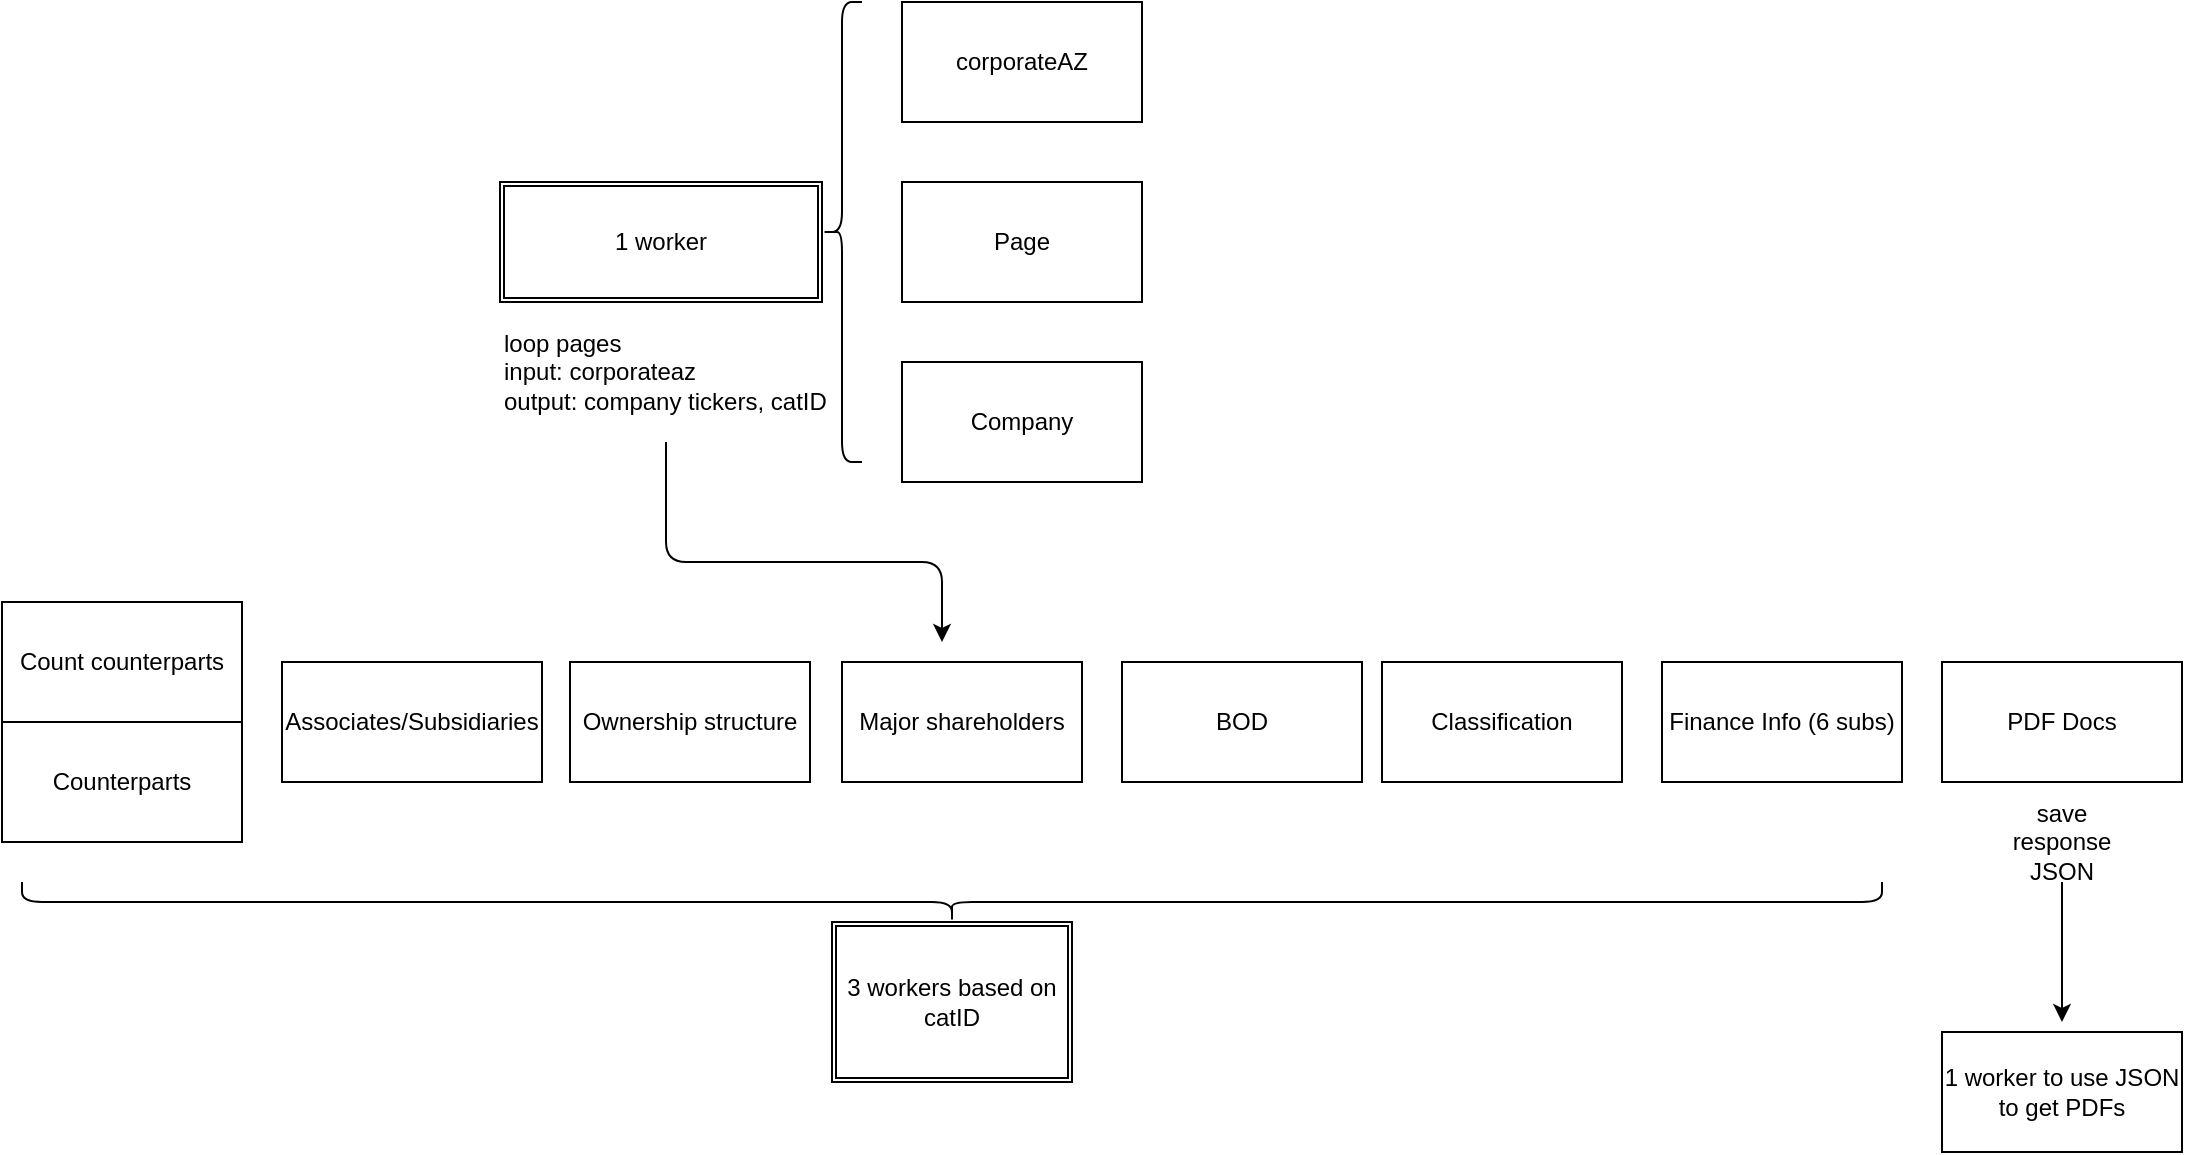 <mxfile version="13.1.3" type="device"><diagram id="yaYG5uD--smyzKxDcSGI" name="Page-1"><mxGraphModel dx="1498" dy="806" grid="1" gridSize="10" guides="1" tooltips="1" connect="1" arrows="1" fold="1" page="1" pageScale="1" pageWidth="827" pageHeight="1169" math="0" shadow="0"><root><mxCell id="0"/><mxCell id="1" parent="0"/><mxCell id="cJHM64kE4zbZCh2pxLEW-1" value="corporateAZ" style="rounded=0;whiteSpace=wrap;html=1;" vertex="1" parent="1"><mxGeometry x="460" y="10" width="120" height="60" as="geometry"/></mxCell><mxCell id="cJHM64kE4zbZCh2pxLEW-2" value="Page" style="rounded=0;whiteSpace=wrap;html=1;" vertex="1" parent="1"><mxGeometry x="460" y="100" width="120" height="60" as="geometry"/></mxCell><mxCell id="cJHM64kE4zbZCh2pxLEW-3" value="Company" style="rounded=0;whiteSpace=wrap;html=1;" vertex="1" parent="1"><mxGeometry x="460" y="190" width="120" height="60" as="geometry"/></mxCell><mxCell id="cJHM64kE4zbZCh2pxLEW-4" value="Count counterparts" style="rounded=0;whiteSpace=wrap;html=1;" vertex="1" parent="1"><mxGeometry x="10" y="310" width="120" height="60" as="geometry"/></mxCell><mxCell id="cJHM64kE4zbZCh2pxLEW-5" value="Counterparts" style="rounded=0;whiteSpace=wrap;html=1;" vertex="1" parent="1"><mxGeometry x="10" y="370" width="120" height="60" as="geometry"/></mxCell><mxCell id="cJHM64kE4zbZCh2pxLEW-6" value="Associates/Subsidiaries" style="rounded=0;whiteSpace=wrap;html=1;" vertex="1" parent="1"><mxGeometry x="150" y="340" width="130" height="60" as="geometry"/></mxCell><mxCell id="cJHM64kE4zbZCh2pxLEW-7" value="Ownership structure" style="rounded=0;whiteSpace=wrap;html=1;" vertex="1" parent="1"><mxGeometry x="294" y="340" width="120" height="60" as="geometry"/></mxCell><mxCell id="cJHM64kE4zbZCh2pxLEW-8" value="Major shareholders" style="rounded=0;whiteSpace=wrap;html=1;" vertex="1" parent="1"><mxGeometry x="430" y="340" width="120" height="60" as="geometry"/></mxCell><mxCell id="cJHM64kE4zbZCh2pxLEW-9" value="BOD" style="rounded=0;whiteSpace=wrap;html=1;" vertex="1" parent="1"><mxGeometry x="570" y="340" width="120" height="60" as="geometry"/></mxCell><mxCell id="cJHM64kE4zbZCh2pxLEW-10" value="Classification" style="rounded=0;whiteSpace=wrap;html=1;" vertex="1" parent="1"><mxGeometry x="700" y="340" width="120" height="60" as="geometry"/></mxCell><mxCell id="cJHM64kE4zbZCh2pxLEW-11" value="Finance Info (6 subs)" style="rounded=0;whiteSpace=wrap;html=1;" vertex="1" parent="1"><mxGeometry x="840" y="340" width="120" height="60" as="geometry"/></mxCell><mxCell id="cJHM64kE4zbZCh2pxLEW-12" value="PDF Docs" style="rounded=0;whiteSpace=wrap;html=1;" vertex="1" parent="1"><mxGeometry x="980" y="340" width="120" height="60" as="geometry"/></mxCell><mxCell id="cJHM64kE4zbZCh2pxLEW-14" value="loop pages&lt;br&gt;input: corporateaz&lt;br&gt;output: company tickers, catID" style="text;html=1;strokeColor=none;fillColor=none;align=left;verticalAlign=middle;whiteSpace=wrap;rounded=0;" vertex="1" parent="1"><mxGeometry x="259" y="160" width="166" height="70" as="geometry"/></mxCell><mxCell id="cJHM64kE4zbZCh2pxLEW-15" value="" style="shape=curlyBracket;whiteSpace=wrap;html=1;rounded=1;" vertex="1" parent="1"><mxGeometry x="420" y="10" width="20" height="230" as="geometry"/></mxCell><mxCell id="cJHM64kE4zbZCh2pxLEW-18" value="1 worker" style="shape=ext;double=1;rounded=0;whiteSpace=wrap;html=1;" vertex="1" parent="1"><mxGeometry x="259" y="100" width="161" height="60" as="geometry"/></mxCell><mxCell id="cJHM64kE4zbZCh2pxLEW-19" value="&lt;span style=&quot;text-align: left&quot;&gt;3 workers based on catID&lt;/span&gt;" style="shape=ext;double=1;rounded=0;whiteSpace=wrap;html=1;" vertex="1" parent="1"><mxGeometry x="425" y="470" width="120" height="80" as="geometry"/></mxCell><mxCell id="cJHM64kE4zbZCh2pxLEW-20" value="" style="shape=curlyBracket;whiteSpace=wrap;html=1;rounded=1;rotation=-90;" vertex="1" parent="1"><mxGeometry x="475" y="-5" width="20" height="930" as="geometry"/></mxCell><mxCell id="cJHM64kE4zbZCh2pxLEW-22" value="" style="edgeStyle=segmentEdgeStyle;endArrow=classic;html=1;exitX=0.5;exitY=1;exitDx=0;exitDy=0;" edge="1" parent="1" source="cJHM64kE4zbZCh2pxLEW-14"><mxGeometry width="50" height="50" relative="1" as="geometry"><mxPoint x="430" y="360" as="sourcePoint"/><mxPoint x="480" y="330" as="targetPoint"/><Array as="points"><mxPoint x="342" y="290"/><mxPoint x="480" y="290"/></Array></mxGeometry></mxCell><mxCell id="cJHM64kE4zbZCh2pxLEW-27" style="edgeStyle=orthogonalEdgeStyle;rounded=0;orthogonalLoop=1;jettySize=auto;html=1;" edge="1" parent="1" source="cJHM64kE4zbZCh2pxLEW-24"><mxGeometry relative="1" as="geometry"><mxPoint x="1040" y="520" as="targetPoint"/></mxGeometry></mxCell><mxCell id="cJHM64kE4zbZCh2pxLEW-24" value="save response JSON" style="text;html=1;strokeColor=none;fillColor=none;align=center;verticalAlign=middle;whiteSpace=wrap;rounded=0;" vertex="1" parent="1"><mxGeometry x="1010" y="410" width="60" height="40" as="geometry"/></mxCell><mxCell id="cJHM64kE4zbZCh2pxLEW-25" value="1 worker to use JSON to get PDFs" style="rounded=0;whiteSpace=wrap;html=1;" vertex="1" parent="1"><mxGeometry x="980" y="525" width="120" height="60" as="geometry"/></mxCell></root></mxGraphModel></diagram></mxfile>